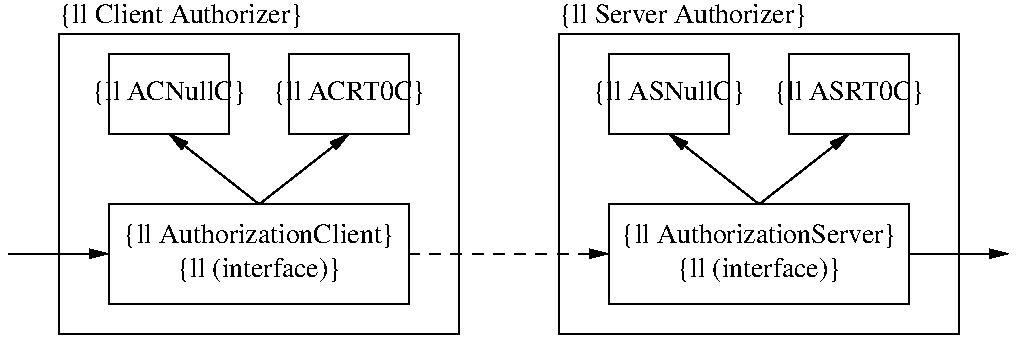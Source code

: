 .PS

Client: box ht 1.5 wid 2.0;
move;
Server: box ht 1.5 wid 2.0;
"{\small Client Authorizer}" at Client.nw above ljust;
"{\small Server Authorizer}" at Server.nw above ljust;

C: box wid 1.5 "{\small AuthorizationClient}" "{\small (interface)}" with .c at (Client.c + (0, -0.35));
S: box wid 1.5 "{\small AuthorizationServer}" "{\small (interface)}" with .c at (Server.c + (0, -0.35));

ACNul: box wid 0.6 height 0.4 "{\small ACNullC}" with .sw at (C.nw + (0, 0.35));
ACRT0: box wid 0.6 height 0.4 "{\small ACRT0C}"  with .se at (C.ne + (0, 0.35));
ASNul: box wid 0.6 height 0.4 "{\small ASNullC}" with .sw at (S.nw + (0, 0.35));
ASRT0: box wid 0.6 height 0.4 "{\small ASRT0C}"  with .se at (S.ne + (0, 0.35));

move to C.n; arrow to ACNul.s;
move to C.n; arrow to ACRT0.s;
move to S.n; arrow to ASNul.s;
move to S.n; arrow to ASRT0.s;

move to C.e; arrow dashed to S.w;

move to C.w; left; move; right; arrow
move to S.e; arrow;

.PE
